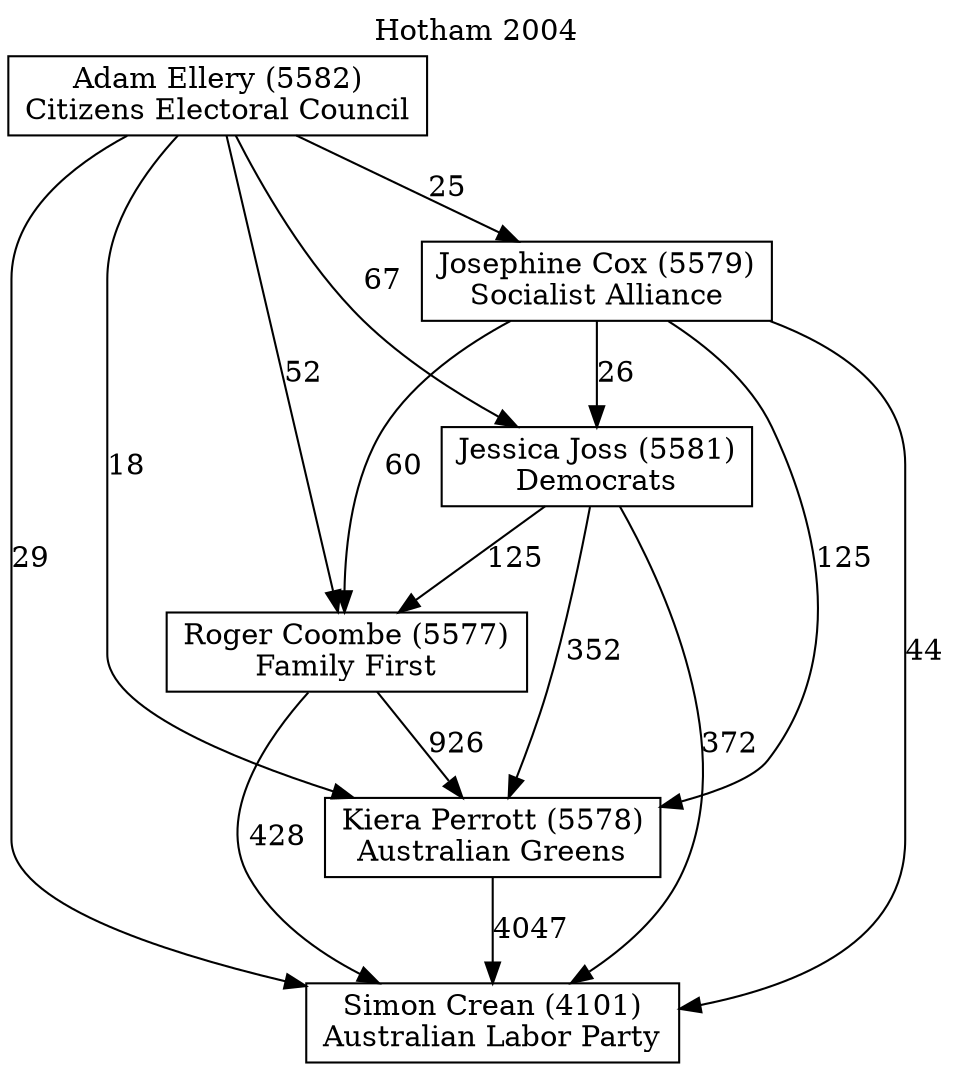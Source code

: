 // House preference flow
digraph "Simon Crean (4101)_Hotham_2004" {
	graph [label="Hotham 2004" labelloc=t mclimit=10]
	node [shape=box]
	"Adam Ellery (5582)" [label="Adam Ellery (5582)
Citizens Electoral Council"]
	"Jessica Joss (5581)" [label="Jessica Joss (5581)
Democrats"]
	"Josephine Cox (5579)" [label="Josephine Cox (5579)
Socialist Alliance"]
	"Kiera Perrott (5578)" [label="Kiera Perrott (5578)
Australian Greens"]
	"Roger Coombe (5577)" [label="Roger Coombe (5577)
Family First"]
	"Simon Crean (4101)" [label="Simon Crean (4101)
Australian Labor Party"]
	"Adam Ellery (5582)" -> "Jessica Joss (5581)" [label=67]
	"Adam Ellery (5582)" -> "Josephine Cox (5579)" [label=25]
	"Adam Ellery (5582)" -> "Kiera Perrott (5578)" [label=18]
	"Adam Ellery (5582)" -> "Roger Coombe (5577)" [label=52]
	"Adam Ellery (5582)" -> "Simon Crean (4101)" [label=29]
	"Jessica Joss (5581)" -> "Kiera Perrott (5578)" [label=352]
	"Jessica Joss (5581)" -> "Roger Coombe (5577)" [label=125]
	"Jessica Joss (5581)" -> "Simon Crean (4101)" [label=372]
	"Josephine Cox (5579)" -> "Jessica Joss (5581)" [label=26]
	"Josephine Cox (5579)" -> "Kiera Perrott (5578)" [label=125]
	"Josephine Cox (5579)" -> "Roger Coombe (5577)" [label=60]
	"Josephine Cox (5579)" -> "Simon Crean (4101)" [label=44]
	"Kiera Perrott (5578)" -> "Simon Crean (4101)" [label=4047]
	"Roger Coombe (5577)" -> "Kiera Perrott (5578)" [label=926]
	"Roger Coombe (5577)" -> "Simon Crean (4101)" [label=428]
}
